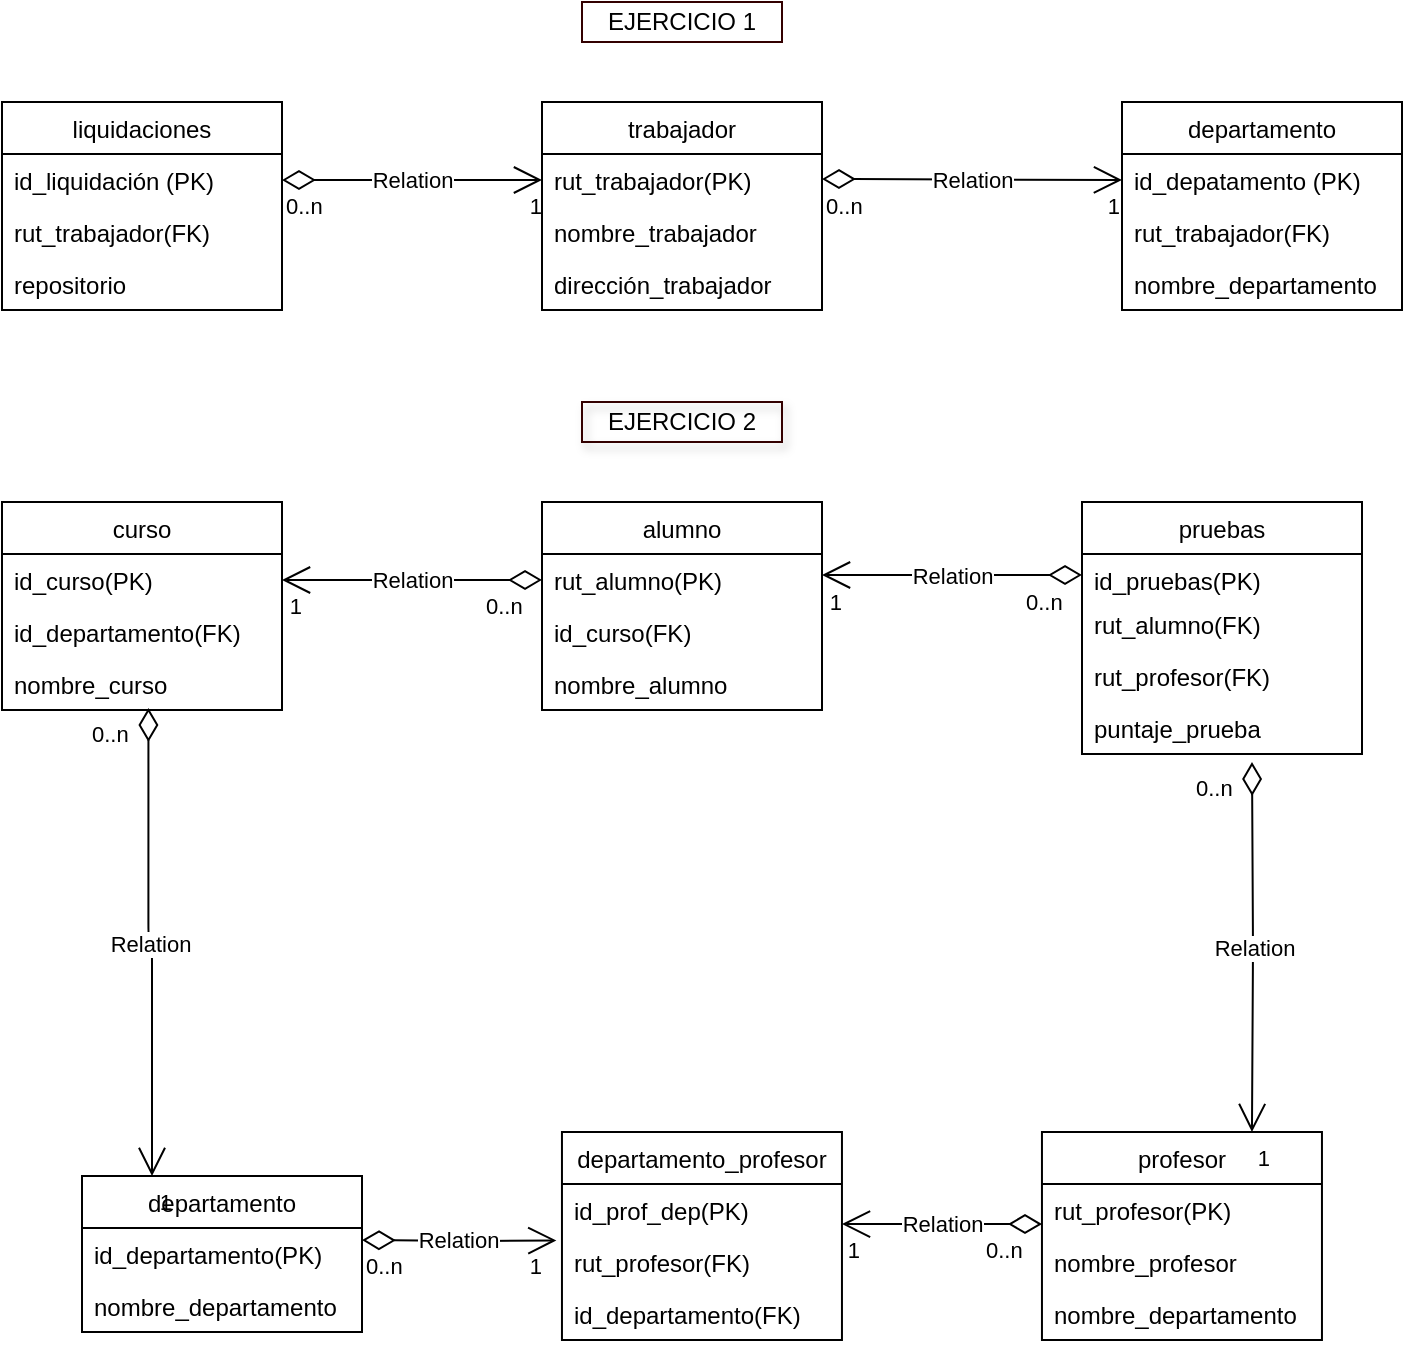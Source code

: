 <mxfile version="13.7.7" type="github">
  <diagram id="j8QbVErSuERY5VJ0-Oyq" name="Page-1">
    <mxGraphModel dx="1038" dy="580" grid="1" gridSize="10" guides="1" tooltips="1" connect="1" arrows="1" fold="1" page="1" pageScale="1" pageWidth="827" pageHeight="1169" math="0" shadow="0">
      <root>
        <mxCell id="0" />
        <mxCell id="1" parent="0" />
        <mxCell id="E-kPm7PKlaooVLcAaQ-z-24" value="Relation" style="endArrow=open;html=1;endSize=12;startArrow=diamondThin;startSize=14;startFill=0;edgeStyle=orthogonalEdgeStyle;entryX=0;entryY=0.5;entryDx=0;entryDy=0;" parent="1" source="E-kPm7PKlaooVLcAaQ-z-10" target="E-kPm7PKlaooVLcAaQ-z-13" edge="1">
          <mxGeometry relative="1" as="geometry">
            <mxPoint x="330" y="300" as="sourcePoint" />
            <mxPoint x="490" y="300" as="targetPoint" />
            <Array as="points" />
          </mxGeometry>
        </mxCell>
        <mxCell id="E-kPm7PKlaooVLcAaQ-z-25" value="0..n" style="edgeLabel;resizable=0;html=1;align=left;verticalAlign=top;" parent="E-kPm7PKlaooVLcAaQ-z-24" connectable="0" vertex="1">
          <mxGeometry x="-1" relative="1" as="geometry" />
        </mxCell>
        <mxCell id="E-kPm7PKlaooVLcAaQ-z-26" value="1" style="edgeLabel;resizable=0;html=1;align=right;verticalAlign=top;" parent="E-kPm7PKlaooVLcAaQ-z-24" connectable="0" vertex="1">
          <mxGeometry x="1" relative="1" as="geometry" />
        </mxCell>
        <mxCell id="E-kPm7PKlaooVLcAaQ-z-9" value="liquidaciones" style="swimlane;fontStyle=0;childLayout=stackLayout;horizontal=1;startSize=26;fillColor=none;horizontalStack=0;resizeParent=1;resizeParentMax=0;resizeLast=0;collapsible=1;marginBottom=0;" parent="1" vertex="1">
          <mxGeometry x="40" y="70" width="140" height="104" as="geometry" />
        </mxCell>
        <mxCell id="E-kPm7PKlaooVLcAaQ-z-10" value="id_liquidación (PK)" style="text;strokeColor=none;fillColor=none;align=left;verticalAlign=top;spacingLeft=4;spacingRight=4;overflow=hidden;rotatable=0;points=[[0,0.5],[1,0.5]];portConstraint=eastwest;" parent="E-kPm7PKlaooVLcAaQ-z-9" vertex="1">
          <mxGeometry y="26" width="140" height="26" as="geometry" />
        </mxCell>
        <mxCell id="E-kPm7PKlaooVLcAaQ-z-31" value="rut_trabajador(FK)" style="text;strokeColor=none;fillColor=none;align=left;verticalAlign=top;spacingLeft=4;spacingRight=4;overflow=hidden;rotatable=0;points=[[0,0.5],[1,0.5]];portConstraint=eastwest;" parent="E-kPm7PKlaooVLcAaQ-z-9" vertex="1">
          <mxGeometry y="52" width="140" height="26" as="geometry" />
        </mxCell>
        <mxCell id="E-kPm7PKlaooVLcAaQ-z-11" value="repositorio" style="text;strokeColor=none;fillColor=none;align=left;verticalAlign=top;spacingLeft=4;spacingRight=4;overflow=hidden;rotatable=0;points=[[0,0.5],[1,0.5]];portConstraint=eastwest;" parent="E-kPm7PKlaooVLcAaQ-z-9" vertex="1">
          <mxGeometry y="78" width="140" height="26" as="geometry" />
        </mxCell>
        <mxCell id="E-kPm7PKlaooVLcAaQ-z-1" value="trabajador" style="swimlane;fontStyle=0;childLayout=stackLayout;horizontal=1;startSize=26;fillColor=none;horizontalStack=0;resizeParent=1;resizeParentMax=0;resizeLast=0;collapsible=1;marginBottom=0;" parent="1" vertex="1">
          <mxGeometry x="310" y="70" width="140" height="104" as="geometry">
            <mxRectangle x="100" y="57" width="90" height="26" as="alternateBounds" />
          </mxGeometry>
        </mxCell>
        <mxCell id="E-kPm7PKlaooVLcAaQ-z-13" value="rut_trabajador(PK)" style="text;strokeColor=none;fillColor=none;align=left;verticalAlign=top;spacingLeft=4;spacingRight=4;overflow=hidden;rotatable=0;points=[[0,0.5],[1,0.5]];portConstraint=eastwest;" parent="E-kPm7PKlaooVLcAaQ-z-1" vertex="1">
          <mxGeometry y="26" width="140" height="26" as="geometry" />
        </mxCell>
        <mxCell id="E-kPm7PKlaooVLcAaQ-z-2" value="nombre_trabajador" style="text;strokeColor=none;fillColor=none;align=left;verticalAlign=top;spacingLeft=4;spacingRight=4;overflow=hidden;rotatable=0;points=[[0,0.5],[1,0.5]];portConstraint=eastwest;" parent="E-kPm7PKlaooVLcAaQ-z-1" vertex="1">
          <mxGeometry y="52" width="140" height="26" as="geometry" />
        </mxCell>
        <mxCell id="E-kPm7PKlaooVLcAaQ-z-4" value="dirección_trabajador" style="text;strokeColor=none;fillColor=none;align=left;verticalAlign=top;spacingLeft=4;spacingRight=4;overflow=hidden;rotatable=0;points=[[0,0.5],[1,0.5]];portConstraint=eastwest;" parent="E-kPm7PKlaooVLcAaQ-z-1" vertex="1">
          <mxGeometry y="78" width="140" height="26" as="geometry" />
        </mxCell>
        <mxCell id="E-kPm7PKlaooVLcAaQ-z-5" value="departamento" style="swimlane;fontStyle=0;childLayout=stackLayout;horizontal=1;startSize=26;fillColor=none;horizontalStack=0;resizeParent=1;resizeParentMax=0;resizeLast=0;collapsible=1;marginBottom=0;" parent="1" vertex="1">
          <mxGeometry x="600" y="70" width="140" height="104" as="geometry" />
        </mxCell>
        <mxCell id="E-kPm7PKlaooVLcAaQ-z-7" value="id_depatamento (PK)" style="text;strokeColor=none;fillColor=none;align=left;verticalAlign=top;spacingLeft=4;spacingRight=4;overflow=hidden;rotatable=0;points=[[0,0.5],[1,0.5]];portConstraint=eastwest;" parent="E-kPm7PKlaooVLcAaQ-z-5" vertex="1">
          <mxGeometry y="26" width="140" height="26" as="geometry" />
        </mxCell>
        <mxCell id="E-kPm7PKlaooVLcAaQ-z-32" value="rut_trabajador(FK)" style="text;strokeColor=none;fillColor=none;align=left;verticalAlign=top;spacingLeft=4;spacingRight=4;overflow=hidden;rotatable=0;points=[[0,0.5],[1,0.5]];portConstraint=eastwest;" parent="E-kPm7PKlaooVLcAaQ-z-5" vertex="1">
          <mxGeometry y="52" width="140" height="26" as="geometry" />
        </mxCell>
        <mxCell id="E-kPm7PKlaooVLcAaQ-z-8" value="nombre_departamento" style="text;strokeColor=none;fillColor=none;align=left;verticalAlign=top;spacingLeft=4;spacingRight=4;overflow=hidden;rotatable=0;points=[[0,0.5],[1,0.5]];portConstraint=eastwest;" parent="E-kPm7PKlaooVLcAaQ-z-5" vertex="1">
          <mxGeometry y="78" width="140" height="26" as="geometry" />
        </mxCell>
        <mxCell id="E-kPm7PKlaooVLcAaQ-z-28" value="Relation" style="endArrow=open;html=1;endSize=12;startArrow=diamondThin;startSize=14;startFill=0;edgeStyle=orthogonalEdgeStyle;entryX=0;entryY=0.5;entryDx=0;entryDy=0;" parent="1" target="E-kPm7PKlaooVLcAaQ-z-7" edge="1">
          <mxGeometry relative="1" as="geometry">
            <mxPoint x="450" y="108.5" as="sourcePoint" />
            <mxPoint x="580" y="108.5" as="targetPoint" />
            <Array as="points" />
          </mxGeometry>
        </mxCell>
        <mxCell id="E-kPm7PKlaooVLcAaQ-z-29" value="0..n" style="edgeLabel;resizable=0;html=1;align=left;verticalAlign=top;" parent="E-kPm7PKlaooVLcAaQ-z-28" connectable="0" vertex="1">
          <mxGeometry x="-1" relative="1" as="geometry" />
        </mxCell>
        <mxCell id="E-kPm7PKlaooVLcAaQ-z-30" value="1" style="edgeLabel;resizable=0;html=1;align=right;verticalAlign=top;" parent="E-kPm7PKlaooVLcAaQ-z-28" connectable="0" vertex="1">
          <mxGeometry x="1" relative="1" as="geometry" />
        </mxCell>
        <mxCell id="E-kPm7PKlaooVLcAaQ-z-33" value="alumno" style="swimlane;fontStyle=0;childLayout=stackLayout;horizontal=1;startSize=26;fillColor=none;horizontalStack=0;resizeParent=1;resizeParentMax=0;resizeLast=0;collapsible=1;marginBottom=0;" parent="1" vertex="1">
          <mxGeometry x="310" y="270" width="140" height="104" as="geometry" />
        </mxCell>
        <mxCell id="E-kPm7PKlaooVLcAaQ-z-37" value="rut_alumno(PK)" style="text;strokeColor=none;fillColor=none;align=left;verticalAlign=top;spacingLeft=4;spacingRight=4;overflow=hidden;rotatable=0;points=[[0,0.5],[1,0.5]];portConstraint=eastwest;" parent="E-kPm7PKlaooVLcAaQ-z-33" vertex="1">
          <mxGeometry y="26" width="140" height="26" as="geometry" />
        </mxCell>
        <mxCell id="E-kPm7PKlaooVLcAaQ-z-60" value="id_curso(FK)" style="text;strokeColor=none;fillColor=none;align=left;verticalAlign=top;spacingLeft=4;spacingRight=4;overflow=hidden;rotatable=0;points=[[0,0.5],[1,0.5]];portConstraint=eastwest;" parent="E-kPm7PKlaooVLcAaQ-z-33" vertex="1">
          <mxGeometry y="52" width="140" height="26" as="geometry" />
        </mxCell>
        <mxCell id="E-kPm7PKlaooVLcAaQ-z-34" value="nombre_alumno" style="text;strokeColor=none;fillColor=none;align=left;verticalAlign=top;spacingLeft=4;spacingRight=4;overflow=hidden;rotatable=0;points=[[0,0.5],[1,0.5]];portConstraint=eastwest;" parent="E-kPm7PKlaooVLcAaQ-z-33" vertex="1">
          <mxGeometry y="78" width="140" height="26" as="geometry" />
        </mxCell>
        <mxCell id="E-kPm7PKlaooVLcAaQ-z-38" value="curso" style="swimlane;fontStyle=0;childLayout=stackLayout;horizontal=1;startSize=26;fillColor=none;horizontalStack=0;resizeParent=1;resizeParentMax=0;resizeLast=0;collapsible=1;marginBottom=0;" parent="1" vertex="1">
          <mxGeometry x="40" y="270" width="140" height="104" as="geometry" />
        </mxCell>
        <mxCell id="E-kPm7PKlaooVLcAaQ-z-39" value="id_curso(PK)" style="text;strokeColor=none;fillColor=none;align=left;verticalAlign=top;spacingLeft=4;spacingRight=4;overflow=hidden;rotatable=0;points=[[0,0.5],[1,0.5]];portConstraint=eastwest;" parent="E-kPm7PKlaooVLcAaQ-z-38" vertex="1">
          <mxGeometry y="26" width="140" height="26" as="geometry" />
        </mxCell>
        <mxCell id="E-kPm7PKlaooVLcAaQ-z-68" value="id_departamento(FK)" style="text;strokeColor=none;fillColor=none;align=left;verticalAlign=top;spacingLeft=4;spacingRight=4;overflow=hidden;rotatable=0;points=[[0,0.5],[1,0.5]];portConstraint=eastwest;" parent="E-kPm7PKlaooVLcAaQ-z-38" vertex="1">
          <mxGeometry y="52" width="140" height="26" as="geometry" />
        </mxCell>
        <mxCell id="E-kPm7PKlaooVLcAaQ-z-40" value="nombre_curso" style="text;strokeColor=none;fillColor=none;align=left;verticalAlign=top;spacingLeft=4;spacingRight=4;overflow=hidden;rotatable=0;points=[[0,0.5],[1,0.5]];portConstraint=eastwest;" parent="E-kPm7PKlaooVLcAaQ-z-38" vertex="1">
          <mxGeometry y="78" width="140" height="26" as="geometry" />
        </mxCell>
        <mxCell id="E-kPm7PKlaooVLcAaQ-z-47" value="pruebas" style="swimlane;fontStyle=0;childLayout=stackLayout;horizontal=1;startSize=26;fillColor=none;horizontalStack=0;resizeParent=1;resizeParentMax=0;resizeLast=0;collapsible=1;marginBottom=0;" parent="1" vertex="1">
          <mxGeometry x="580" y="270" width="140" height="126" as="geometry" />
        </mxCell>
        <mxCell id="E-kPm7PKlaooVLcAaQ-z-48" value="id_pruebas(PK)" style="text;strokeColor=none;fillColor=none;align=left;verticalAlign=top;spacingLeft=4;spacingRight=4;overflow=hidden;rotatable=0;points=[[0,0.5],[1,0.5]];portConstraint=eastwest;" parent="E-kPm7PKlaooVLcAaQ-z-47" vertex="1">
          <mxGeometry y="26" width="140" height="22" as="geometry" />
        </mxCell>
        <mxCell id="E-kPm7PKlaooVLcAaQ-z-64" value="rut_alumno(FK)" style="text;strokeColor=none;fillColor=none;align=left;verticalAlign=top;spacingLeft=4;spacingRight=4;overflow=hidden;rotatable=0;points=[[0,0.5],[1,0.5]];portConstraint=eastwest;" parent="E-kPm7PKlaooVLcAaQ-z-47" vertex="1">
          <mxGeometry y="48" width="140" height="26" as="geometry" />
        </mxCell>
        <mxCell id="E-kPm7PKlaooVLcAaQ-z-72" value="rut_profesor(FK)" style="text;strokeColor=none;fillColor=none;align=left;verticalAlign=top;spacingLeft=4;spacingRight=4;overflow=hidden;rotatable=0;points=[[0,0.5],[1,0.5]];portConstraint=eastwest;" parent="E-kPm7PKlaooVLcAaQ-z-47" vertex="1">
          <mxGeometry y="74" width="140" height="26" as="geometry" />
        </mxCell>
        <mxCell id="E-kPm7PKlaooVLcAaQ-z-50" value="puntaje_prueba" style="text;strokeColor=none;fillColor=none;align=left;verticalAlign=top;spacingLeft=4;spacingRight=4;overflow=hidden;rotatable=0;points=[[0,0.5],[1,0.5]];portConstraint=eastwest;" parent="E-kPm7PKlaooVLcAaQ-z-47" vertex="1">
          <mxGeometry y="100" width="140" height="26" as="geometry" />
        </mxCell>
        <mxCell id="E-kPm7PKlaooVLcAaQ-z-57" value="Relation" style="endArrow=open;html=1;endSize=12;startArrow=diamondThin;startSize=14;startFill=0;edgeStyle=orthogonalEdgeStyle;entryX=1;entryY=0.5;entryDx=0;entryDy=0;exitX=0;exitY=0.5;exitDx=0;exitDy=0;" parent="1" source="E-kPm7PKlaooVLcAaQ-z-37" target="E-kPm7PKlaooVLcAaQ-z-39" edge="1">
          <mxGeometry relative="1" as="geometry">
            <mxPoint x="220" y="399.5" as="sourcePoint" />
            <mxPoint x="370" y="400" as="targetPoint" />
            <Array as="points" />
          </mxGeometry>
        </mxCell>
        <mxCell id="E-kPm7PKlaooVLcAaQ-z-58" value="0..n" style="edgeLabel;resizable=0;html=1;align=left;verticalAlign=top;" parent="E-kPm7PKlaooVLcAaQ-z-57" connectable="0" vertex="1">
          <mxGeometry x="-1" relative="1" as="geometry">
            <mxPoint x="-30" as="offset" />
          </mxGeometry>
        </mxCell>
        <mxCell id="E-kPm7PKlaooVLcAaQ-z-59" value="1" style="edgeLabel;resizable=0;html=1;align=right;verticalAlign=top;" parent="E-kPm7PKlaooVLcAaQ-z-57" connectable="0" vertex="1">
          <mxGeometry x="1" relative="1" as="geometry">
            <mxPoint x="10" as="offset" />
          </mxGeometry>
        </mxCell>
        <mxCell id="E-kPm7PKlaooVLcAaQ-z-61" value="Relation" style="endArrow=open;html=1;endSize=12;startArrow=diamondThin;startSize=14;startFill=0;edgeStyle=orthogonalEdgeStyle;entryX=1;entryY=0.5;entryDx=0;entryDy=0;exitX=0;exitY=0.5;exitDx=0;exitDy=0;" parent="1" edge="1">
          <mxGeometry relative="1" as="geometry">
            <mxPoint x="580" y="306.5" as="sourcePoint" />
            <mxPoint x="450" y="306.5" as="targetPoint" />
            <Array as="points" />
          </mxGeometry>
        </mxCell>
        <mxCell id="E-kPm7PKlaooVLcAaQ-z-62" value="0..n" style="edgeLabel;resizable=0;html=1;align=left;verticalAlign=top;" parent="E-kPm7PKlaooVLcAaQ-z-61" connectable="0" vertex="1">
          <mxGeometry x="-1" relative="1" as="geometry">
            <mxPoint x="-30" as="offset" />
          </mxGeometry>
        </mxCell>
        <mxCell id="E-kPm7PKlaooVLcAaQ-z-63" value="1" style="edgeLabel;resizable=0;html=1;align=right;verticalAlign=top;" parent="E-kPm7PKlaooVLcAaQ-z-61" connectable="0" vertex="1">
          <mxGeometry x="1" relative="1" as="geometry">
            <mxPoint x="10" as="offset" />
          </mxGeometry>
        </mxCell>
        <mxCell id="E-kPm7PKlaooVLcAaQ-z-65" value="Relation" style="endArrow=open;html=1;endSize=12;startArrow=diamondThin;startSize=14;startFill=0;edgeStyle=orthogonalEdgeStyle;entryX=0.25;entryY=0;entryDx=0;entryDy=0;exitX=0.523;exitY=0.962;exitDx=0;exitDy=0;exitPerimeter=0;" parent="1" source="E-kPm7PKlaooVLcAaQ-z-40" target="E-kPm7PKlaooVLcAaQ-z-51" edge="1">
          <mxGeometry relative="1" as="geometry">
            <mxPoint x="320" y="319" as="sourcePoint" />
            <mxPoint x="190" y="319" as="targetPoint" />
            <Array as="points" />
          </mxGeometry>
        </mxCell>
        <mxCell id="E-kPm7PKlaooVLcAaQ-z-66" value="0..n" style="edgeLabel;resizable=0;html=1;align=left;verticalAlign=top;" parent="E-kPm7PKlaooVLcAaQ-z-65" connectable="0" vertex="1">
          <mxGeometry x="-1" relative="1" as="geometry">
            <mxPoint x="-30" as="offset" />
          </mxGeometry>
        </mxCell>
        <mxCell id="E-kPm7PKlaooVLcAaQ-z-67" value="1" style="edgeLabel;resizable=0;html=1;align=right;verticalAlign=top;" parent="E-kPm7PKlaooVLcAaQ-z-65" connectable="0" vertex="1">
          <mxGeometry x="1" relative="1" as="geometry">
            <mxPoint x="10" as="offset" />
          </mxGeometry>
        </mxCell>
        <mxCell id="E-kPm7PKlaooVLcAaQ-z-69" value="Relation" style="endArrow=open;html=1;endSize=12;startArrow=diamondThin;startSize=14;startFill=0;edgeStyle=orthogonalEdgeStyle;entryX=0.75;entryY=0;entryDx=0;entryDy=0;" parent="1" target="E-kPm7PKlaooVLcAaQ-z-43" edge="1">
          <mxGeometry relative="1" as="geometry">
            <mxPoint x="665" y="400" as="sourcePoint" />
            <mxPoint x="460" y="316.5" as="targetPoint" />
            <Array as="points" />
          </mxGeometry>
        </mxCell>
        <mxCell id="E-kPm7PKlaooVLcAaQ-z-70" value="0..n" style="edgeLabel;resizable=0;html=1;align=left;verticalAlign=top;" parent="E-kPm7PKlaooVLcAaQ-z-69" connectable="0" vertex="1">
          <mxGeometry x="-1" relative="1" as="geometry">
            <mxPoint x="-30" as="offset" />
          </mxGeometry>
        </mxCell>
        <mxCell id="E-kPm7PKlaooVLcAaQ-z-71" value="1" style="edgeLabel;resizable=0;html=1;align=right;verticalAlign=top;" parent="E-kPm7PKlaooVLcAaQ-z-69" connectable="0" vertex="1">
          <mxGeometry x="1" relative="1" as="geometry">
            <mxPoint x="10" as="offset" />
          </mxGeometry>
        </mxCell>
        <mxCell id="E-kPm7PKlaooVLcAaQ-z-79" value="Relation" style="endArrow=open;html=1;endSize=12;startArrow=diamondThin;startSize=14;startFill=0;edgeStyle=orthogonalEdgeStyle;entryX=1;entryY=0.5;entryDx=0;entryDy=0;" parent="1" edge="1">
          <mxGeometry relative="1" as="geometry">
            <mxPoint x="559.98" y="631.01" as="sourcePoint" />
            <mxPoint x="459.98" y="631.01" as="targetPoint" />
            <Array as="points" />
          </mxGeometry>
        </mxCell>
        <mxCell id="E-kPm7PKlaooVLcAaQ-z-80" value="0..n" style="edgeLabel;resizable=0;html=1;align=left;verticalAlign=top;" parent="E-kPm7PKlaooVLcAaQ-z-79" connectable="0" vertex="1">
          <mxGeometry x="-1" relative="1" as="geometry">
            <mxPoint x="-30" as="offset" />
          </mxGeometry>
        </mxCell>
        <mxCell id="E-kPm7PKlaooVLcAaQ-z-81" value="1" style="edgeLabel;resizable=0;html=1;align=right;verticalAlign=top;" parent="E-kPm7PKlaooVLcAaQ-z-79" connectable="0" vertex="1">
          <mxGeometry x="1" relative="1" as="geometry">
            <mxPoint x="10" as="offset" />
          </mxGeometry>
        </mxCell>
        <mxCell id="E-kPm7PKlaooVLcAaQ-z-82" value="Relation" style="endArrow=open;html=1;endSize=12;startArrow=diamondThin;startSize=14;startFill=0;edgeStyle=orthogonalEdgeStyle;entryX=-0.02;entryY=0.085;entryDx=0;entryDy=0;entryPerimeter=0;" parent="1" target="E-kPm7PKlaooVLcAaQ-z-77" edge="1">
          <mxGeometry relative="1" as="geometry">
            <mxPoint x="220" y="639.01" as="sourcePoint" />
            <mxPoint x="125" y="617.01" as="targetPoint" />
            <Array as="points" />
          </mxGeometry>
        </mxCell>
        <mxCell id="E-kPm7PKlaooVLcAaQ-z-83" value="0..n" style="edgeLabel;resizable=0;html=1;align=left;verticalAlign=top;" parent="E-kPm7PKlaooVLcAaQ-z-82" connectable="0" vertex="1">
          <mxGeometry x="-1" relative="1" as="geometry">
            <mxPoint as="offset" />
          </mxGeometry>
        </mxCell>
        <mxCell id="E-kPm7PKlaooVLcAaQ-z-84" value="1" style="edgeLabel;resizable=0;html=1;align=right;verticalAlign=top;" parent="E-kPm7PKlaooVLcAaQ-z-82" connectable="0" vertex="1">
          <mxGeometry x="1" relative="1" as="geometry">
            <mxPoint x="-6.78" as="offset" />
          </mxGeometry>
        </mxCell>
        <mxCell id="E-kPm7PKlaooVLcAaQ-z-51" value="departamento" style="swimlane;fontStyle=0;childLayout=stackLayout;horizontal=1;startSize=26;fillColor=none;horizontalStack=0;resizeParent=1;resizeParentMax=0;resizeLast=0;collapsible=1;marginBottom=0;" parent="1" vertex="1">
          <mxGeometry x="80" y="607.01" width="140" height="78" as="geometry" />
        </mxCell>
        <mxCell id="E-kPm7PKlaooVLcAaQ-z-52" value="id_departamento(PK)" style="text;strokeColor=none;fillColor=none;align=left;verticalAlign=top;spacingLeft=4;spacingRight=4;overflow=hidden;rotatable=0;points=[[0,0.5],[1,0.5]];portConstraint=eastwest;" parent="E-kPm7PKlaooVLcAaQ-z-51" vertex="1">
          <mxGeometry y="26" width="140" height="26" as="geometry" />
        </mxCell>
        <mxCell id="E-kPm7PKlaooVLcAaQ-z-53" value="nombre_departamento" style="text;strokeColor=none;fillColor=none;align=left;verticalAlign=top;spacingLeft=4;spacingRight=4;overflow=hidden;rotatable=0;points=[[0,0.5],[1,0.5]];portConstraint=eastwest;" parent="E-kPm7PKlaooVLcAaQ-z-51" vertex="1">
          <mxGeometry y="52" width="140" height="26" as="geometry" />
        </mxCell>
        <mxCell id="E-kPm7PKlaooVLcAaQ-z-73" value="departamento_profesor" style="swimlane;fontStyle=0;childLayout=stackLayout;horizontal=1;startSize=26;fillColor=none;horizontalStack=0;resizeParent=1;resizeParentMax=0;resizeLast=0;collapsible=1;marginBottom=0;" parent="1" vertex="1">
          <mxGeometry x="319.98" y="585.01" width="140" height="104" as="geometry" />
        </mxCell>
        <mxCell id="E-kPm7PKlaooVLcAaQ-z-74" value="id_prof_dep(PK)" style="text;strokeColor=none;fillColor=none;align=left;verticalAlign=top;spacingLeft=4;spacingRight=4;overflow=hidden;rotatable=0;points=[[0,0.5],[1,0.5]];portConstraint=eastwest;" parent="E-kPm7PKlaooVLcAaQ-z-73" vertex="1">
          <mxGeometry y="26" width="140" height="26" as="geometry" />
        </mxCell>
        <mxCell id="E-kPm7PKlaooVLcAaQ-z-77" value="rut_profesor(FK)" style="text;strokeColor=none;fillColor=none;align=left;verticalAlign=top;spacingLeft=4;spacingRight=4;overflow=hidden;rotatable=0;points=[[0,0.5],[1,0.5]];portConstraint=eastwest;" parent="E-kPm7PKlaooVLcAaQ-z-73" vertex="1">
          <mxGeometry y="52" width="140" height="26" as="geometry" />
        </mxCell>
        <mxCell id="E-kPm7PKlaooVLcAaQ-z-78" value="id_departamento(FK)" style="text;strokeColor=none;fillColor=none;align=left;verticalAlign=top;spacingLeft=4;spacingRight=4;overflow=hidden;rotatable=0;points=[[0,0.5],[1,0.5]];portConstraint=eastwest;" parent="E-kPm7PKlaooVLcAaQ-z-73" vertex="1">
          <mxGeometry y="78" width="140" height="26" as="geometry" />
        </mxCell>
        <mxCell id="E-kPm7PKlaooVLcAaQ-z-43" value="profesor" style="swimlane;fontStyle=0;childLayout=stackLayout;horizontal=1;startSize=26;fillColor=none;horizontalStack=0;resizeParent=1;resizeParentMax=0;resizeLast=0;collapsible=1;marginBottom=0;" parent="1" vertex="1">
          <mxGeometry x="559.98" y="585.01" width="140" height="104" as="geometry" />
        </mxCell>
        <mxCell id="E-kPm7PKlaooVLcAaQ-z-44" value="rut_profesor(PK)" style="text;strokeColor=none;fillColor=none;align=left;verticalAlign=top;spacingLeft=4;spacingRight=4;overflow=hidden;rotatable=0;points=[[0,0.5],[1,0.5]];portConstraint=eastwest;" parent="E-kPm7PKlaooVLcAaQ-z-43" vertex="1">
          <mxGeometry y="26" width="140" height="26" as="geometry" />
        </mxCell>
        <mxCell id="E-kPm7PKlaooVLcAaQ-z-45" value="nombre_profesor" style="text;strokeColor=none;fillColor=none;align=left;verticalAlign=top;spacingLeft=4;spacingRight=4;overflow=hidden;rotatable=0;points=[[0,0.5],[1,0.5]];portConstraint=eastwest;" parent="E-kPm7PKlaooVLcAaQ-z-43" vertex="1">
          <mxGeometry y="52" width="140" height="26" as="geometry" />
        </mxCell>
        <mxCell id="E-kPm7PKlaooVLcAaQ-z-46" value="nombre_departamento" style="text;strokeColor=none;fillColor=none;align=left;verticalAlign=top;spacingLeft=4;spacingRight=4;overflow=hidden;rotatable=0;points=[[0,0.5],[1,0.5]];portConstraint=eastwest;" parent="E-kPm7PKlaooVLcAaQ-z-43" vertex="1">
          <mxGeometry y="78" width="140" height="26" as="geometry" />
        </mxCell>
        <mxCell id="E-kPm7PKlaooVLcAaQ-z-90" value="EJERCICIO 1" style="text;html=1;strokeColor=#330000;fillColor=none;align=center;verticalAlign=middle;whiteSpace=wrap;rounded=0;" parent="1" vertex="1">
          <mxGeometry x="330" y="20" width="100" height="20" as="geometry" />
        </mxCell>
        <mxCell id="E-kPm7PKlaooVLcAaQ-z-91" value="EJERCICIO 2" style="text;html=1;strokeColor=#330000;fillColor=none;align=center;verticalAlign=middle;whiteSpace=wrap;rounded=0;shadow=1;" parent="1" vertex="1">
          <mxGeometry x="330" y="220" width="100" height="20" as="geometry" />
        </mxCell>
      </root>
    </mxGraphModel>
  </diagram>
</mxfile>

